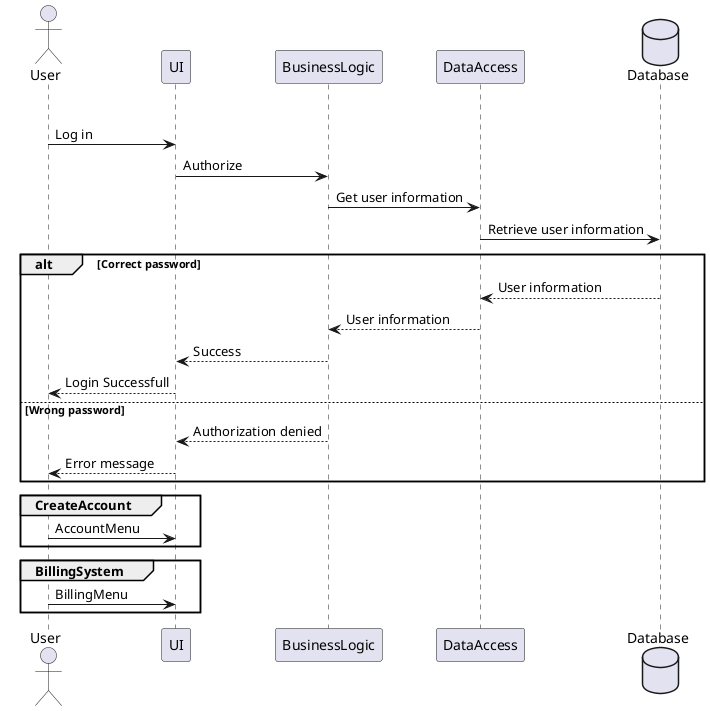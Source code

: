 @startuml

actor User 
participant UI
participant BusinessLogic
participant DataAccess
database Database

group Log-In
User -> UI : Log in
UI -> BusinessLogic : Authorize
BusinessLogic -> DataAccess: Get user information
DataAccess -> Database : Retrieve user information
alt Correct password
DataAccess <-- Database : User information
BusinessLogic <-- DataAccess : User information
UI <-- BusinessLogic : Success
User <-- UI : Login Successfull
else Wrong password
UI <-- BusinessLogic : Authorization denied
User <-- UI : Error message
end

group CreateAccount
User -> UI : AccountMenu
end

group BillingSystem
User -> UI : BillingMenu
end

@enduml